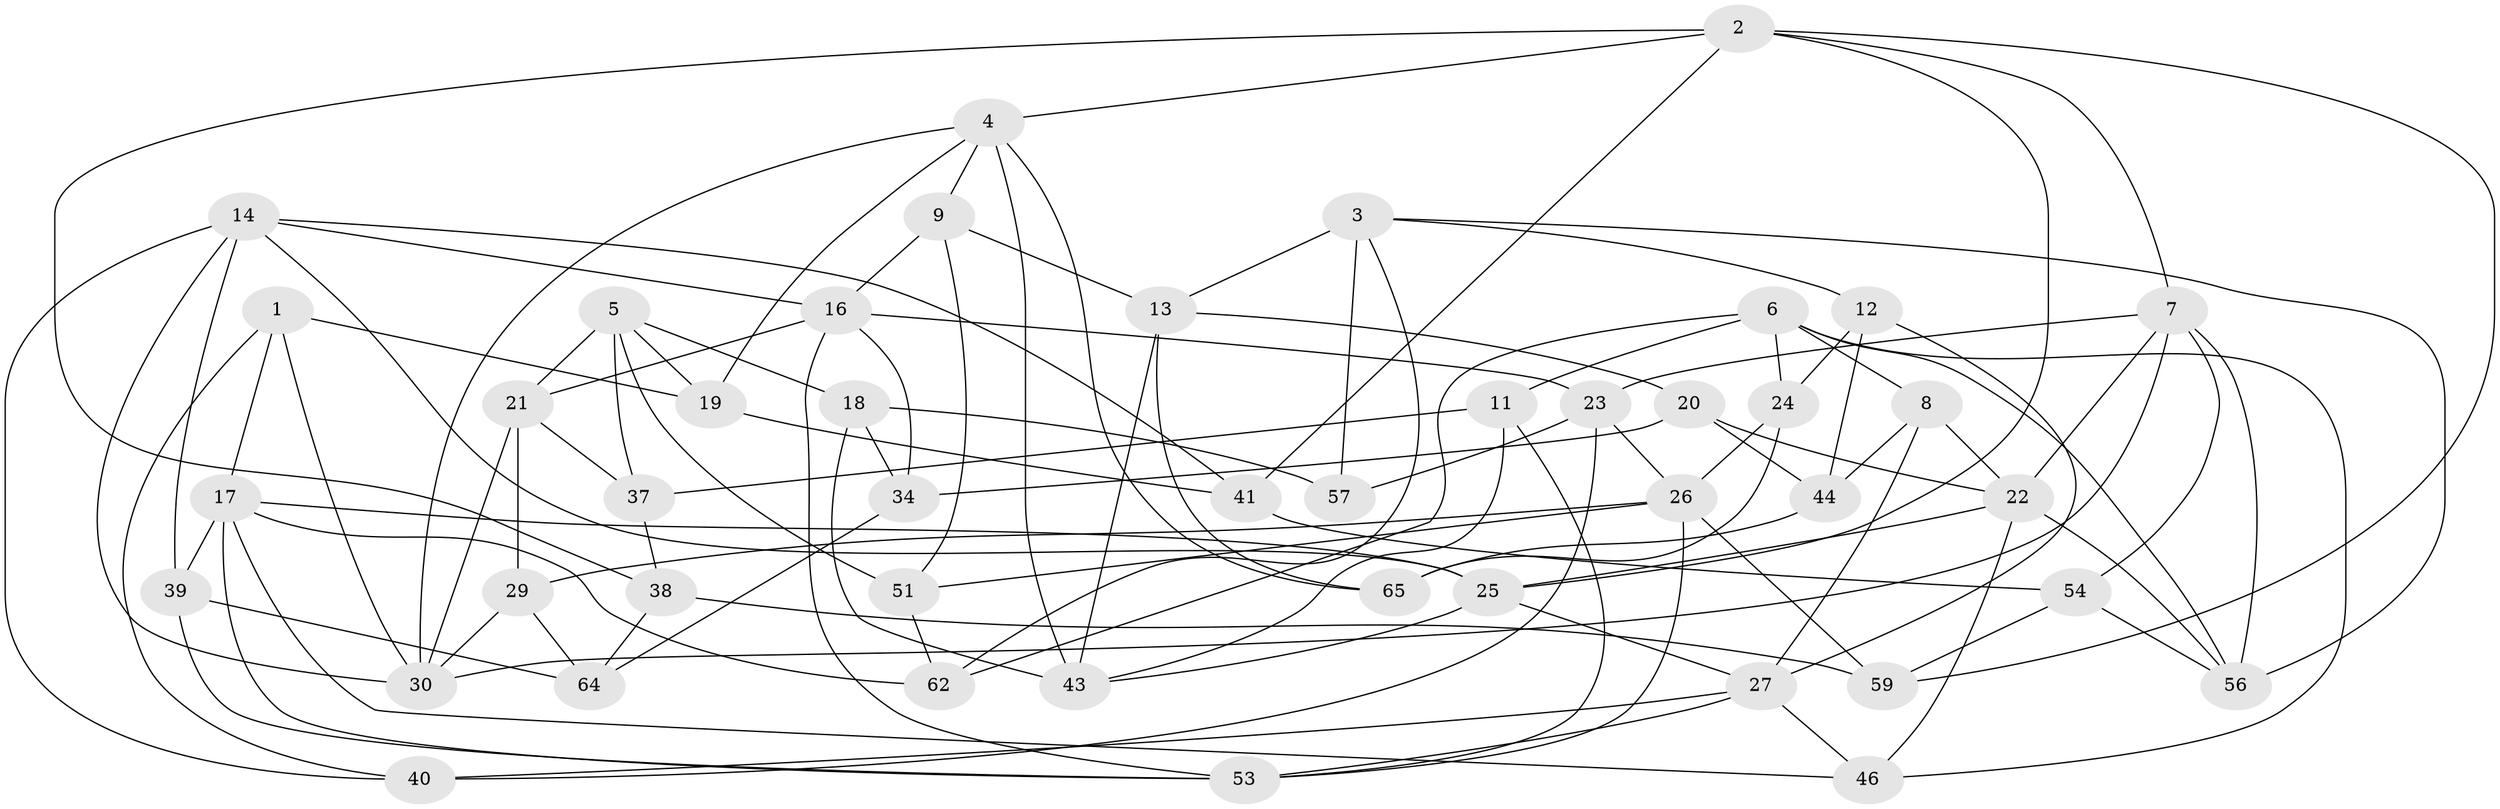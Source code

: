 // Generated by graph-tools (version 1.1) at 2025/24/03/03/25 07:24:27]
// undirected, 45 vertices, 106 edges
graph export_dot {
graph [start="1"]
  node [color=gray90,style=filled];
  1;
  2 [super="+10"];
  3 [super="+55"];
  4 [super="+63"];
  5 [super="+33"];
  6 [super="+32"];
  7 [super="+42"];
  8;
  9;
  11;
  12;
  13 [super="+28"];
  14 [super="+15"];
  16 [super="+49"];
  17 [super="+48"];
  18;
  19;
  20;
  21 [super="+52"];
  22 [super="+31"];
  23 [super="+47"];
  24;
  25 [super="+50"];
  26 [super="+35"];
  27 [super="+45"];
  29;
  30 [super="+36"];
  34;
  37;
  38;
  39;
  40;
  41;
  43 [super="+58"];
  44;
  46;
  51;
  53 [super="+61"];
  54;
  56 [super="+60"];
  57;
  59;
  62;
  64;
  65;
  1 -- 19;
  1 -- 40;
  1 -- 30;
  1 -- 17;
  2 -- 59;
  2 -- 41;
  2 -- 4;
  2 -- 25;
  2 -- 38;
  2 -- 7;
  3 -- 13;
  3 -- 12;
  3 -- 57;
  3 -- 56 [weight=2];
  3 -- 62;
  4 -- 43;
  4 -- 19;
  4 -- 9;
  4 -- 65;
  4 -- 30;
  5 -- 51;
  5 -- 37;
  5 -- 18;
  5 -- 19;
  5 -- 21 [weight=2];
  6 -- 11;
  6 -- 62;
  6 -- 24;
  6 -- 8;
  6 -- 46;
  6 -- 56;
  7 -- 23;
  7 -- 30;
  7 -- 56;
  7 -- 54;
  7 -- 22;
  8 -- 27;
  8 -- 44;
  8 -- 22;
  9 -- 51;
  9 -- 16;
  9 -- 13;
  11 -- 37;
  11 -- 43;
  11 -- 53;
  12 -- 44;
  12 -- 24;
  12 -- 27;
  13 -- 20;
  13 -- 43 [weight=2];
  13 -- 65;
  14 -- 40;
  14 -- 30;
  14 -- 16;
  14 -- 41;
  14 -- 39;
  14 -- 25;
  16 -- 34;
  16 -- 53;
  16 -- 23;
  16 -- 21;
  17 -- 39;
  17 -- 62;
  17 -- 46;
  17 -- 53;
  17 -- 25;
  18 -- 57;
  18 -- 34;
  18 -- 43;
  19 -- 41;
  20 -- 34;
  20 -- 44;
  20 -- 22;
  21 -- 29;
  21 -- 30;
  21 -- 37;
  22 -- 46;
  22 -- 56;
  22 -- 25;
  23 -- 57 [weight=2];
  23 -- 40;
  23 -- 26;
  24 -- 65;
  24 -- 26;
  25 -- 43;
  25 -- 27;
  26 -- 29;
  26 -- 51;
  26 -- 53;
  26 -- 59;
  27 -- 46;
  27 -- 40;
  27 -- 53;
  29 -- 64;
  29 -- 30;
  34 -- 64;
  37 -- 38;
  38 -- 64;
  38 -- 59;
  39 -- 53;
  39 -- 64;
  41 -- 54;
  44 -- 65;
  51 -- 62;
  54 -- 59;
  54 -- 56;
}
